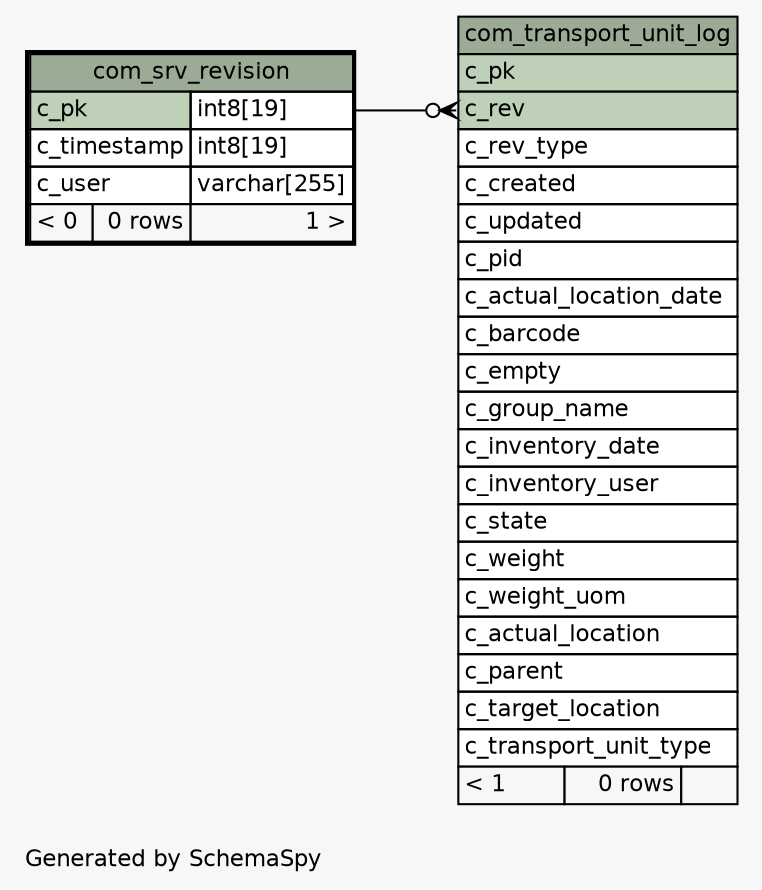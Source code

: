 // dot 2.43.0 on Linux 5.11.0-1027-azure
// SchemaSpy rev Unknown
digraph "oneDegreeRelationshipsDiagram" {
  graph [
    rankdir="RL"
    bgcolor="#f7f7f7"
    label="\nGenerated by SchemaSpy"
    labeljust="l"
    nodesep="0.18"
    ranksep="0.46"
    fontname="Helvetica"
    fontsize="11"
  ];
  node [
    fontname="Helvetica"
    fontsize="11"
    shape="plaintext"
  ];
  edge [
    arrowsize="0.8"
  ];
  "com_transport_unit_log":"c_rev":w -> "com_srv_revision":"c_pk.type":e [arrowhead=none dir=back arrowtail=crowodot];
  "com_srv_revision" [
    label=<
    <TABLE BORDER="2" CELLBORDER="1" CELLSPACING="0" BGCOLOR="#ffffff">
      <TR><TD COLSPAN="3" BGCOLOR="#9bab96" ALIGN="CENTER">com_srv_revision</TD></TR>
      <TR><TD PORT="c_pk" COLSPAN="2" BGCOLOR="#bed1b8" ALIGN="LEFT">c_pk</TD><TD PORT="c_pk.type" ALIGN="LEFT">int8[19]</TD></TR>
      <TR><TD PORT="c_timestamp" COLSPAN="2" ALIGN="LEFT">c_timestamp</TD><TD PORT="c_timestamp.type" ALIGN="LEFT">int8[19]</TD></TR>
      <TR><TD PORT="c_user" COLSPAN="2" ALIGN="LEFT">c_user</TD><TD PORT="c_user.type" ALIGN="LEFT">varchar[255]</TD></TR>
      <TR><TD ALIGN="LEFT" BGCOLOR="#f7f7f7">&lt; 0</TD><TD ALIGN="RIGHT" BGCOLOR="#f7f7f7">0 rows</TD><TD ALIGN="RIGHT" BGCOLOR="#f7f7f7">1 &gt;</TD></TR>
    </TABLE>>
    URL="com_srv_revision.html"
    tooltip="com_srv_revision"
  ];
  "com_transport_unit_log" [
    label=<
    <TABLE BORDER="0" CELLBORDER="1" CELLSPACING="0" BGCOLOR="#ffffff">
      <TR><TD COLSPAN="3" BGCOLOR="#9bab96" ALIGN="CENTER">com_transport_unit_log</TD></TR>
      <TR><TD PORT="c_pk" COLSPAN="3" BGCOLOR="#bed1b8" ALIGN="LEFT">c_pk</TD></TR>
      <TR><TD PORT="c_rev" COLSPAN="3" BGCOLOR="#bed1b8" ALIGN="LEFT">c_rev</TD></TR>
      <TR><TD PORT="c_rev_type" COLSPAN="3" ALIGN="LEFT">c_rev_type</TD></TR>
      <TR><TD PORT="c_created" COLSPAN="3" ALIGN="LEFT">c_created</TD></TR>
      <TR><TD PORT="c_updated" COLSPAN="3" ALIGN="LEFT">c_updated</TD></TR>
      <TR><TD PORT="c_pid" COLSPAN="3" ALIGN="LEFT">c_pid</TD></TR>
      <TR><TD PORT="c_actual_location_date" COLSPAN="3" ALIGN="LEFT">c_actual_location_date</TD></TR>
      <TR><TD PORT="c_barcode" COLSPAN="3" ALIGN="LEFT">c_barcode</TD></TR>
      <TR><TD PORT="c_empty" COLSPAN="3" ALIGN="LEFT">c_empty</TD></TR>
      <TR><TD PORT="c_group_name" COLSPAN="3" ALIGN="LEFT">c_group_name</TD></TR>
      <TR><TD PORT="c_inventory_date" COLSPAN="3" ALIGN="LEFT">c_inventory_date</TD></TR>
      <TR><TD PORT="c_inventory_user" COLSPAN="3" ALIGN="LEFT">c_inventory_user</TD></TR>
      <TR><TD PORT="c_state" COLSPAN="3" ALIGN="LEFT">c_state</TD></TR>
      <TR><TD PORT="c_weight" COLSPAN="3" ALIGN="LEFT">c_weight</TD></TR>
      <TR><TD PORT="c_weight_uom" COLSPAN="3" ALIGN="LEFT">c_weight_uom</TD></TR>
      <TR><TD PORT="c_actual_location" COLSPAN="3" ALIGN="LEFT">c_actual_location</TD></TR>
      <TR><TD PORT="c_parent" COLSPAN="3" ALIGN="LEFT">c_parent</TD></TR>
      <TR><TD PORT="c_target_location" COLSPAN="3" ALIGN="LEFT">c_target_location</TD></TR>
      <TR><TD PORT="c_transport_unit_type" COLSPAN="3" ALIGN="LEFT">c_transport_unit_type</TD></TR>
      <TR><TD ALIGN="LEFT" BGCOLOR="#f7f7f7">&lt; 1</TD><TD ALIGN="RIGHT" BGCOLOR="#f7f7f7">0 rows</TD><TD ALIGN="RIGHT" BGCOLOR="#f7f7f7">  </TD></TR>
    </TABLE>>
    URL="com_transport_unit_log.html"
    tooltip="com_transport_unit_log"
  ];
}
